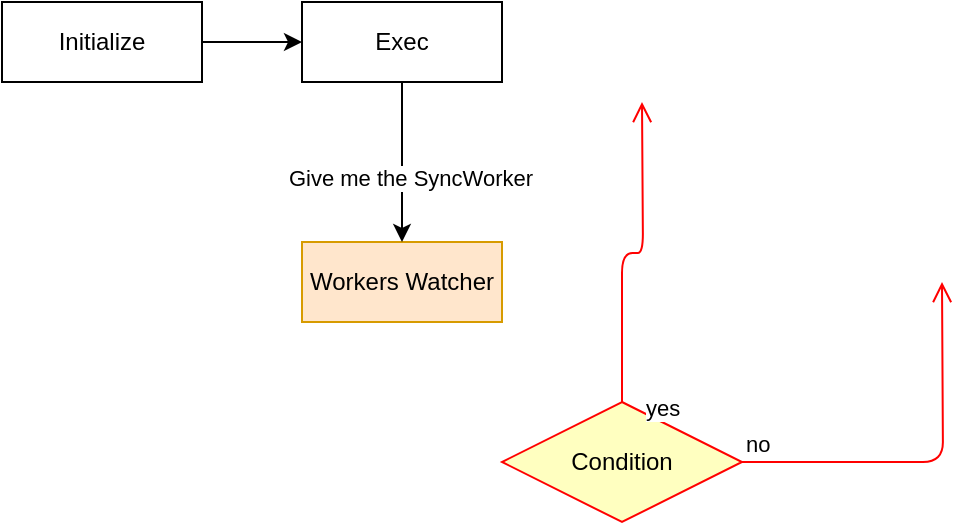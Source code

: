 <mxfile version="14.1.8" type="device"><diagram id="8w40hpb1-UDYxj1ewOsN" name="Page-1"><mxGraphModel dx="918" dy="833" grid="1" gridSize="10" guides="1" tooltips="1" connect="1" arrows="1" fold="1" page="1" pageScale="1" pageWidth="10000" pageHeight="10000" math="0" shadow="0"><root><mxCell id="0"/><mxCell id="1" parent="0"/><mxCell id="X5a57YOgRKE8OW5BxQhf-1" value="Workers Watcher" style="rounded=0;whiteSpace=wrap;html=1;fillColor=#ffe6cc;strokeColor=#d79b00;" vertex="1" parent="1"><mxGeometry x="260" y="220" width="100" height="40" as="geometry"/></mxCell><mxCell id="X5a57YOgRKE8OW5BxQhf-4" style="edgeStyle=orthogonalEdgeStyle;rounded=0;orthogonalLoop=1;jettySize=auto;html=1;exitX=1;exitY=0.5;exitDx=0;exitDy=0;entryX=0;entryY=0.5;entryDx=0;entryDy=0;" edge="1" parent="1" source="X5a57YOgRKE8OW5BxQhf-2" target="X5a57YOgRKE8OW5BxQhf-3"><mxGeometry relative="1" as="geometry"/></mxCell><mxCell id="X5a57YOgRKE8OW5BxQhf-2" value="Initialize" style="rounded=0;whiteSpace=wrap;html=1;" vertex="1" parent="1"><mxGeometry x="110" y="100" width="100" height="40" as="geometry"/></mxCell><mxCell id="X5a57YOgRKE8OW5BxQhf-5" style="edgeStyle=orthogonalEdgeStyle;rounded=0;orthogonalLoop=1;jettySize=auto;html=1;exitX=0.5;exitY=1;exitDx=0;exitDy=0;entryX=0.5;entryY=0;entryDx=0;entryDy=0;" edge="1" parent="1" source="X5a57YOgRKE8OW5BxQhf-3" target="X5a57YOgRKE8OW5BxQhf-1"><mxGeometry relative="1" as="geometry"/></mxCell><mxCell id="X5a57YOgRKE8OW5BxQhf-6" value="Give me the SyncWorker" style="edgeLabel;html=1;align=center;verticalAlign=middle;resizable=0;points=[];" vertex="1" connectable="0" parent="X5a57YOgRKE8OW5BxQhf-5"><mxGeometry x="0.194" y="4" relative="1" as="geometry"><mxPoint as="offset"/></mxGeometry></mxCell><mxCell id="X5a57YOgRKE8OW5BxQhf-3" value="Exec" style="rounded=0;whiteSpace=wrap;html=1;" vertex="1" parent="1"><mxGeometry x="260" y="100" width="100" height="40" as="geometry"/></mxCell><mxCell id="X5a57YOgRKE8OW5BxQhf-7" value="Condition" style="rhombus;whiteSpace=wrap;html=1;fillColor=#ffffc0;strokeColor=#ff0000;" vertex="1" parent="1"><mxGeometry x="360" y="300" width="120" height="60" as="geometry"/></mxCell><mxCell id="X5a57YOgRKE8OW5BxQhf-8" value="no" style="edgeStyle=orthogonalEdgeStyle;html=1;align=left;verticalAlign=bottom;endArrow=open;endSize=8;strokeColor=#ff0000;" edge="1" source="X5a57YOgRKE8OW5BxQhf-7" parent="1"><mxGeometry x="-1" relative="1" as="geometry"><mxPoint x="580" y="240" as="targetPoint"/></mxGeometry></mxCell><mxCell id="X5a57YOgRKE8OW5BxQhf-9" value="yes" style="edgeStyle=orthogonalEdgeStyle;html=1;align=left;verticalAlign=top;endArrow=open;endSize=8;strokeColor=#ff0000;" edge="1" source="X5a57YOgRKE8OW5BxQhf-7" parent="1"><mxGeometry x="-0.875" y="-10" relative="1" as="geometry"><mxPoint x="430" y="150" as="targetPoint"/><mxPoint as="offset"/></mxGeometry></mxCell></root></mxGraphModel></diagram></mxfile>